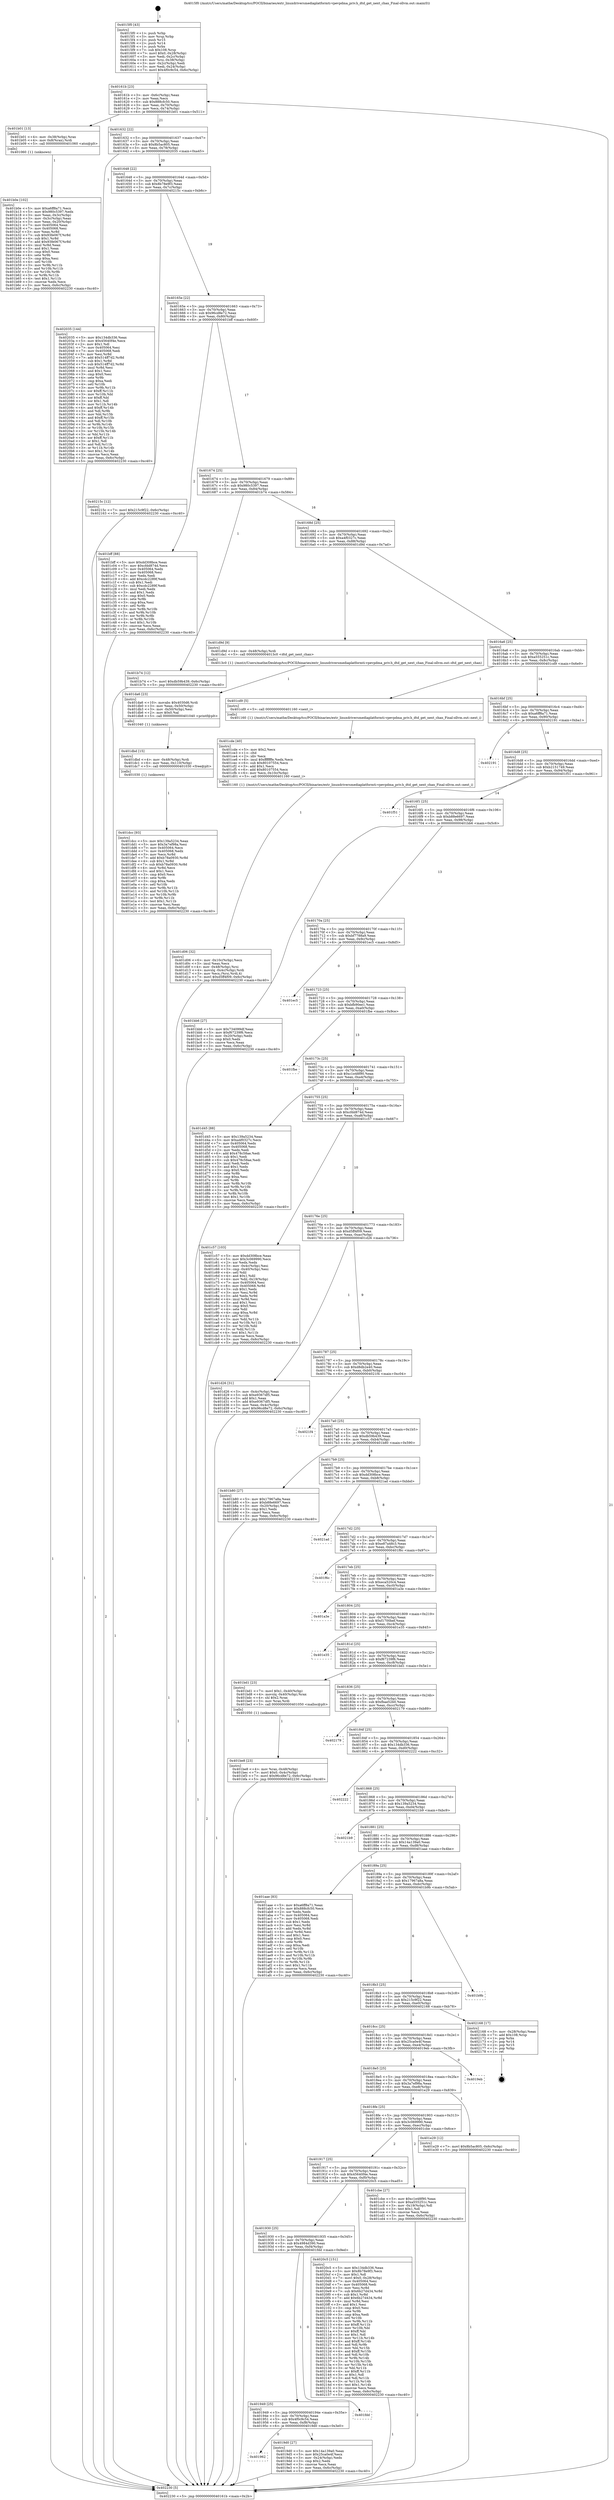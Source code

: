 digraph "0x4015f0" {
  label = "0x4015f0 (/mnt/c/Users/mathe/Desktop/tcc/POCII/binaries/extr_linuxdriversmediaplatformti-vpevpdma_priv.h_dtd_get_next_chan_Final-ollvm.out::main(0))"
  labelloc = "t"
  node[shape=record]

  Entry [label="",width=0.3,height=0.3,shape=circle,fillcolor=black,style=filled]
  "0x40161b" [label="{
     0x40161b [23]\l
     | [instrs]\l
     &nbsp;&nbsp;0x40161b \<+3\>: mov -0x6c(%rbp),%eax\l
     &nbsp;&nbsp;0x40161e \<+2\>: mov %eax,%ecx\l
     &nbsp;&nbsp;0x401620 \<+6\>: sub $0x888cfc50,%ecx\l
     &nbsp;&nbsp;0x401626 \<+3\>: mov %eax,-0x70(%rbp)\l
     &nbsp;&nbsp;0x401629 \<+3\>: mov %ecx,-0x74(%rbp)\l
     &nbsp;&nbsp;0x40162c \<+6\>: je 0000000000401b01 \<main+0x511\>\l
  }"]
  "0x401b01" [label="{
     0x401b01 [13]\l
     | [instrs]\l
     &nbsp;&nbsp;0x401b01 \<+4\>: mov -0x38(%rbp),%rax\l
     &nbsp;&nbsp;0x401b05 \<+4\>: mov 0x8(%rax),%rdi\l
     &nbsp;&nbsp;0x401b09 \<+5\>: call 0000000000401060 \<atoi@plt\>\l
     | [calls]\l
     &nbsp;&nbsp;0x401060 \{1\} (unknown)\l
  }"]
  "0x401632" [label="{
     0x401632 [22]\l
     | [instrs]\l
     &nbsp;&nbsp;0x401632 \<+5\>: jmp 0000000000401637 \<main+0x47\>\l
     &nbsp;&nbsp;0x401637 \<+3\>: mov -0x70(%rbp),%eax\l
     &nbsp;&nbsp;0x40163a \<+5\>: sub $0x8b5ac805,%eax\l
     &nbsp;&nbsp;0x40163f \<+3\>: mov %eax,-0x78(%rbp)\l
     &nbsp;&nbsp;0x401642 \<+6\>: je 0000000000402035 \<main+0xa45\>\l
  }"]
  Exit [label="",width=0.3,height=0.3,shape=circle,fillcolor=black,style=filled,peripheries=2]
  "0x402035" [label="{
     0x402035 [144]\l
     | [instrs]\l
     &nbsp;&nbsp;0x402035 \<+5\>: mov $0x134db336,%eax\l
     &nbsp;&nbsp;0x40203a \<+5\>: mov $0x45640f4e,%ecx\l
     &nbsp;&nbsp;0x40203f \<+2\>: mov $0x1,%dl\l
     &nbsp;&nbsp;0x402041 \<+7\>: mov 0x405064,%esi\l
     &nbsp;&nbsp;0x402048 \<+7\>: mov 0x405068,%edi\l
     &nbsp;&nbsp;0x40204f \<+3\>: mov %esi,%r8d\l
     &nbsp;&nbsp;0x402052 \<+7\>: add $0x514ff7d2,%r8d\l
     &nbsp;&nbsp;0x402059 \<+4\>: sub $0x1,%r8d\l
     &nbsp;&nbsp;0x40205d \<+7\>: sub $0x514ff7d2,%r8d\l
     &nbsp;&nbsp;0x402064 \<+4\>: imul %r8d,%esi\l
     &nbsp;&nbsp;0x402068 \<+3\>: and $0x1,%esi\l
     &nbsp;&nbsp;0x40206b \<+3\>: cmp $0x0,%esi\l
     &nbsp;&nbsp;0x40206e \<+4\>: sete %r9b\l
     &nbsp;&nbsp;0x402072 \<+3\>: cmp $0xa,%edi\l
     &nbsp;&nbsp;0x402075 \<+4\>: setl %r10b\l
     &nbsp;&nbsp;0x402079 \<+3\>: mov %r9b,%r11b\l
     &nbsp;&nbsp;0x40207c \<+4\>: xor $0xff,%r11b\l
     &nbsp;&nbsp;0x402080 \<+3\>: mov %r10b,%bl\l
     &nbsp;&nbsp;0x402083 \<+3\>: xor $0xff,%bl\l
     &nbsp;&nbsp;0x402086 \<+3\>: xor $0x1,%dl\l
     &nbsp;&nbsp;0x402089 \<+3\>: mov %r11b,%r14b\l
     &nbsp;&nbsp;0x40208c \<+4\>: and $0xff,%r14b\l
     &nbsp;&nbsp;0x402090 \<+3\>: and %dl,%r9b\l
     &nbsp;&nbsp;0x402093 \<+3\>: mov %bl,%r15b\l
     &nbsp;&nbsp;0x402096 \<+4\>: and $0xff,%r15b\l
     &nbsp;&nbsp;0x40209a \<+3\>: and %dl,%r10b\l
     &nbsp;&nbsp;0x40209d \<+3\>: or %r9b,%r14b\l
     &nbsp;&nbsp;0x4020a0 \<+3\>: or %r10b,%r15b\l
     &nbsp;&nbsp;0x4020a3 \<+3\>: xor %r15b,%r14b\l
     &nbsp;&nbsp;0x4020a6 \<+3\>: or %bl,%r11b\l
     &nbsp;&nbsp;0x4020a9 \<+4\>: xor $0xff,%r11b\l
     &nbsp;&nbsp;0x4020ad \<+3\>: or $0x1,%dl\l
     &nbsp;&nbsp;0x4020b0 \<+3\>: and %dl,%r11b\l
     &nbsp;&nbsp;0x4020b3 \<+3\>: or %r11b,%r14b\l
     &nbsp;&nbsp;0x4020b6 \<+4\>: test $0x1,%r14b\l
     &nbsp;&nbsp;0x4020ba \<+3\>: cmovne %ecx,%eax\l
     &nbsp;&nbsp;0x4020bd \<+3\>: mov %eax,-0x6c(%rbp)\l
     &nbsp;&nbsp;0x4020c0 \<+5\>: jmp 0000000000402230 \<main+0xc40\>\l
  }"]
  "0x401648" [label="{
     0x401648 [22]\l
     | [instrs]\l
     &nbsp;&nbsp;0x401648 \<+5\>: jmp 000000000040164d \<main+0x5d\>\l
     &nbsp;&nbsp;0x40164d \<+3\>: mov -0x70(%rbp),%eax\l
     &nbsp;&nbsp;0x401650 \<+5\>: sub $0x8b78e9f3,%eax\l
     &nbsp;&nbsp;0x401655 \<+3\>: mov %eax,-0x7c(%rbp)\l
     &nbsp;&nbsp;0x401658 \<+6\>: je 000000000040215c \<main+0xb6c\>\l
  }"]
  "0x401dcc" [label="{
     0x401dcc [93]\l
     | [instrs]\l
     &nbsp;&nbsp;0x401dcc \<+5\>: mov $0x139a5234,%eax\l
     &nbsp;&nbsp;0x401dd1 \<+5\>: mov $0x3a7ef98a,%esi\l
     &nbsp;&nbsp;0x401dd6 \<+7\>: mov 0x405064,%ecx\l
     &nbsp;&nbsp;0x401ddd \<+7\>: mov 0x405068,%edx\l
     &nbsp;&nbsp;0x401de4 \<+3\>: mov %ecx,%r8d\l
     &nbsp;&nbsp;0x401de7 \<+7\>: add $0xb78a0930,%r8d\l
     &nbsp;&nbsp;0x401dee \<+4\>: sub $0x1,%r8d\l
     &nbsp;&nbsp;0x401df2 \<+7\>: sub $0xb78a0930,%r8d\l
     &nbsp;&nbsp;0x401df9 \<+4\>: imul %r8d,%ecx\l
     &nbsp;&nbsp;0x401dfd \<+3\>: and $0x1,%ecx\l
     &nbsp;&nbsp;0x401e00 \<+3\>: cmp $0x0,%ecx\l
     &nbsp;&nbsp;0x401e03 \<+4\>: sete %r9b\l
     &nbsp;&nbsp;0x401e07 \<+3\>: cmp $0xa,%edx\l
     &nbsp;&nbsp;0x401e0a \<+4\>: setl %r10b\l
     &nbsp;&nbsp;0x401e0e \<+3\>: mov %r9b,%r11b\l
     &nbsp;&nbsp;0x401e11 \<+3\>: and %r10b,%r11b\l
     &nbsp;&nbsp;0x401e14 \<+3\>: xor %r10b,%r9b\l
     &nbsp;&nbsp;0x401e17 \<+3\>: or %r9b,%r11b\l
     &nbsp;&nbsp;0x401e1a \<+4\>: test $0x1,%r11b\l
     &nbsp;&nbsp;0x401e1e \<+3\>: cmovne %esi,%eax\l
     &nbsp;&nbsp;0x401e21 \<+3\>: mov %eax,-0x6c(%rbp)\l
     &nbsp;&nbsp;0x401e24 \<+5\>: jmp 0000000000402230 \<main+0xc40\>\l
  }"]
  "0x40215c" [label="{
     0x40215c [12]\l
     | [instrs]\l
     &nbsp;&nbsp;0x40215c \<+7\>: movl $0x215c9f22,-0x6c(%rbp)\l
     &nbsp;&nbsp;0x402163 \<+5\>: jmp 0000000000402230 \<main+0xc40\>\l
  }"]
  "0x40165e" [label="{
     0x40165e [22]\l
     | [instrs]\l
     &nbsp;&nbsp;0x40165e \<+5\>: jmp 0000000000401663 \<main+0x73\>\l
     &nbsp;&nbsp;0x401663 \<+3\>: mov -0x70(%rbp),%eax\l
     &nbsp;&nbsp;0x401666 \<+5\>: sub $0x96cd8e72,%eax\l
     &nbsp;&nbsp;0x40166b \<+3\>: mov %eax,-0x80(%rbp)\l
     &nbsp;&nbsp;0x40166e \<+6\>: je 0000000000401bff \<main+0x60f\>\l
  }"]
  "0x401dbd" [label="{
     0x401dbd [15]\l
     | [instrs]\l
     &nbsp;&nbsp;0x401dbd \<+4\>: mov -0x48(%rbp),%rdi\l
     &nbsp;&nbsp;0x401dc1 \<+6\>: mov %eax,-0x110(%rbp)\l
     &nbsp;&nbsp;0x401dc7 \<+5\>: call 0000000000401030 \<free@plt\>\l
     | [calls]\l
     &nbsp;&nbsp;0x401030 \{1\} (unknown)\l
  }"]
  "0x401bff" [label="{
     0x401bff [88]\l
     | [instrs]\l
     &nbsp;&nbsp;0x401bff \<+5\>: mov $0xdd308bce,%eax\l
     &nbsp;&nbsp;0x401c04 \<+5\>: mov $0xcfdd874d,%ecx\l
     &nbsp;&nbsp;0x401c09 \<+7\>: mov 0x405064,%edx\l
     &nbsp;&nbsp;0x401c10 \<+7\>: mov 0x405068,%esi\l
     &nbsp;&nbsp;0x401c17 \<+2\>: mov %edx,%edi\l
     &nbsp;&nbsp;0x401c19 \<+6\>: add $0xcdc2289f,%edi\l
     &nbsp;&nbsp;0x401c1f \<+3\>: sub $0x1,%edi\l
     &nbsp;&nbsp;0x401c22 \<+6\>: sub $0xcdc2289f,%edi\l
     &nbsp;&nbsp;0x401c28 \<+3\>: imul %edi,%edx\l
     &nbsp;&nbsp;0x401c2b \<+3\>: and $0x1,%edx\l
     &nbsp;&nbsp;0x401c2e \<+3\>: cmp $0x0,%edx\l
     &nbsp;&nbsp;0x401c31 \<+4\>: sete %r8b\l
     &nbsp;&nbsp;0x401c35 \<+3\>: cmp $0xa,%esi\l
     &nbsp;&nbsp;0x401c38 \<+4\>: setl %r9b\l
     &nbsp;&nbsp;0x401c3c \<+3\>: mov %r8b,%r10b\l
     &nbsp;&nbsp;0x401c3f \<+3\>: and %r9b,%r10b\l
     &nbsp;&nbsp;0x401c42 \<+3\>: xor %r9b,%r8b\l
     &nbsp;&nbsp;0x401c45 \<+3\>: or %r8b,%r10b\l
     &nbsp;&nbsp;0x401c48 \<+4\>: test $0x1,%r10b\l
     &nbsp;&nbsp;0x401c4c \<+3\>: cmovne %ecx,%eax\l
     &nbsp;&nbsp;0x401c4f \<+3\>: mov %eax,-0x6c(%rbp)\l
     &nbsp;&nbsp;0x401c52 \<+5\>: jmp 0000000000402230 \<main+0xc40\>\l
  }"]
  "0x401674" [label="{
     0x401674 [25]\l
     | [instrs]\l
     &nbsp;&nbsp;0x401674 \<+5\>: jmp 0000000000401679 \<main+0x89\>\l
     &nbsp;&nbsp;0x401679 \<+3\>: mov -0x70(%rbp),%eax\l
     &nbsp;&nbsp;0x40167c \<+5\>: sub $0x980c5397,%eax\l
     &nbsp;&nbsp;0x401681 \<+6\>: mov %eax,-0x84(%rbp)\l
     &nbsp;&nbsp;0x401687 \<+6\>: je 0000000000401b74 \<main+0x584\>\l
  }"]
  "0x401da6" [label="{
     0x401da6 [23]\l
     | [instrs]\l
     &nbsp;&nbsp;0x401da6 \<+10\>: movabs $0x4030d6,%rdi\l
     &nbsp;&nbsp;0x401db0 \<+3\>: mov %eax,-0x50(%rbp)\l
     &nbsp;&nbsp;0x401db3 \<+3\>: mov -0x50(%rbp),%esi\l
     &nbsp;&nbsp;0x401db6 \<+2\>: mov $0x0,%al\l
     &nbsp;&nbsp;0x401db8 \<+5\>: call 0000000000401040 \<printf@plt\>\l
     | [calls]\l
     &nbsp;&nbsp;0x401040 \{1\} (unknown)\l
  }"]
  "0x401b74" [label="{
     0x401b74 [12]\l
     | [instrs]\l
     &nbsp;&nbsp;0x401b74 \<+7\>: movl $0xdb59b439,-0x6c(%rbp)\l
     &nbsp;&nbsp;0x401b7b \<+5\>: jmp 0000000000402230 \<main+0xc40\>\l
  }"]
  "0x40168d" [label="{
     0x40168d [25]\l
     | [instrs]\l
     &nbsp;&nbsp;0x40168d \<+5\>: jmp 0000000000401692 \<main+0xa2\>\l
     &nbsp;&nbsp;0x401692 \<+3\>: mov -0x70(%rbp),%eax\l
     &nbsp;&nbsp;0x401695 \<+5\>: sub $0xa4f0327c,%eax\l
     &nbsp;&nbsp;0x40169a \<+6\>: mov %eax,-0x88(%rbp)\l
     &nbsp;&nbsp;0x4016a0 \<+6\>: je 0000000000401d9d \<main+0x7ad\>\l
  }"]
  "0x401d06" [label="{
     0x401d06 [32]\l
     | [instrs]\l
     &nbsp;&nbsp;0x401d06 \<+6\>: mov -0x10c(%rbp),%ecx\l
     &nbsp;&nbsp;0x401d0c \<+3\>: imul %eax,%ecx\l
     &nbsp;&nbsp;0x401d0f \<+4\>: mov -0x48(%rbp),%rsi\l
     &nbsp;&nbsp;0x401d13 \<+4\>: movslq -0x4c(%rbp),%rdi\l
     &nbsp;&nbsp;0x401d17 \<+3\>: mov %ecx,(%rsi,%rdi,4)\l
     &nbsp;&nbsp;0x401d1a \<+7\>: movl $0xd5ff4f09,-0x6c(%rbp)\l
     &nbsp;&nbsp;0x401d21 \<+5\>: jmp 0000000000402230 \<main+0xc40\>\l
  }"]
  "0x401d9d" [label="{
     0x401d9d [9]\l
     | [instrs]\l
     &nbsp;&nbsp;0x401d9d \<+4\>: mov -0x48(%rbp),%rdi\l
     &nbsp;&nbsp;0x401da1 \<+5\>: call 00000000004013c0 \<dtd_get_next_chan\>\l
     | [calls]\l
     &nbsp;&nbsp;0x4013c0 \{1\} (/mnt/c/Users/mathe/Desktop/tcc/POCII/binaries/extr_linuxdriversmediaplatformti-vpevpdma_priv.h_dtd_get_next_chan_Final-ollvm.out::dtd_get_next_chan)\l
  }"]
  "0x4016a6" [label="{
     0x4016a6 [25]\l
     | [instrs]\l
     &nbsp;&nbsp;0x4016a6 \<+5\>: jmp 00000000004016ab \<main+0xbb\>\l
     &nbsp;&nbsp;0x4016ab \<+3\>: mov -0x70(%rbp),%eax\l
     &nbsp;&nbsp;0x4016ae \<+5\>: sub $0xa555251c,%eax\l
     &nbsp;&nbsp;0x4016b3 \<+6\>: mov %eax,-0x8c(%rbp)\l
     &nbsp;&nbsp;0x4016b9 \<+6\>: je 0000000000401cd9 \<main+0x6e9\>\l
  }"]
  "0x401cde" [label="{
     0x401cde [40]\l
     | [instrs]\l
     &nbsp;&nbsp;0x401cde \<+5\>: mov $0x2,%ecx\l
     &nbsp;&nbsp;0x401ce3 \<+1\>: cltd\l
     &nbsp;&nbsp;0x401ce4 \<+2\>: idiv %ecx\l
     &nbsp;&nbsp;0x401ce6 \<+6\>: imul $0xfffffffe,%edx,%ecx\l
     &nbsp;&nbsp;0x401cec \<+6\>: sub $0x80107554,%ecx\l
     &nbsp;&nbsp;0x401cf2 \<+3\>: add $0x1,%ecx\l
     &nbsp;&nbsp;0x401cf5 \<+6\>: add $0x80107554,%ecx\l
     &nbsp;&nbsp;0x401cfb \<+6\>: mov %ecx,-0x10c(%rbp)\l
     &nbsp;&nbsp;0x401d01 \<+5\>: call 0000000000401160 \<next_i\>\l
     | [calls]\l
     &nbsp;&nbsp;0x401160 \{1\} (/mnt/c/Users/mathe/Desktop/tcc/POCII/binaries/extr_linuxdriversmediaplatformti-vpevpdma_priv.h_dtd_get_next_chan_Final-ollvm.out::next_i)\l
  }"]
  "0x401cd9" [label="{
     0x401cd9 [5]\l
     | [instrs]\l
     &nbsp;&nbsp;0x401cd9 \<+5\>: call 0000000000401160 \<next_i\>\l
     | [calls]\l
     &nbsp;&nbsp;0x401160 \{1\} (/mnt/c/Users/mathe/Desktop/tcc/POCII/binaries/extr_linuxdriversmediaplatformti-vpevpdma_priv.h_dtd_get_next_chan_Final-ollvm.out::next_i)\l
  }"]
  "0x4016bf" [label="{
     0x4016bf [25]\l
     | [instrs]\l
     &nbsp;&nbsp;0x4016bf \<+5\>: jmp 00000000004016c4 \<main+0xd4\>\l
     &nbsp;&nbsp;0x4016c4 \<+3\>: mov -0x70(%rbp),%eax\l
     &nbsp;&nbsp;0x4016c7 \<+5\>: sub $0xa6ff8a71,%eax\l
     &nbsp;&nbsp;0x4016cc \<+6\>: mov %eax,-0x90(%rbp)\l
     &nbsp;&nbsp;0x4016d2 \<+6\>: je 0000000000402191 \<main+0xba1\>\l
  }"]
  "0x401be8" [label="{
     0x401be8 [23]\l
     | [instrs]\l
     &nbsp;&nbsp;0x401be8 \<+4\>: mov %rax,-0x48(%rbp)\l
     &nbsp;&nbsp;0x401bec \<+7\>: movl $0x0,-0x4c(%rbp)\l
     &nbsp;&nbsp;0x401bf3 \<+7\>: movl $0x96cd8e72,-0x6c(%rbp)\l
     &nbsp;&nbsp;0x401bfa \<+5\>: jmp 0000000000402230 \<main+0xc40\>\l
  }"]
  "0x402191" [label="{
     0x402191\l
  }", style=dashed]
  "0x4016d8" [label="{
     0x4016d8 [25]\l
     | [instrs]\l
     &nbsp;&nbsp;0x4016d8 \<+5\>: jmp 00000000004016dd \<main+0xed\>\l
     &nbsp;&nbsp;0x4016dd \<+3\>: mov -0x70(%rbp),%eax\l
     &nbsp;&nbsp;0x4016e0 \<+5\>: sub $0xb2151749,%eax\l
     &nbsp;&nbsp;0x4016e5 \<+6\>: mov %eax,-0x94(%rbp)\l
     &nbsp;&nbsp;0x4016eb \<+6\>: je 0000000000401f51 \<main+0x961\>\l
  }"]
  "0x401b0e" [label="{
     0x401b0e [102]\l
     | [instrs]\l
     &nbsp;&nbsp;0x401b0e \<+5\>: mov $0xa6ff8a71,%ecx\l
     &nbsp;&nbsp;0x401b13 \<+5\>: mov $0x980c5397,%edx\l
     &nbsp;&nbsp;0x401b18 \<+3\>: mov %eax,-0x3c(%rbp)\l
     &nbsp;&nbsp;0x401b1b \<+3\>: mov -0x3c(%rbp),%eax\l
     &nbsp;&nbsp;0x401b1e \<+3\>: mov %eax,-0x20(%rbp)\l
     &nbsp;&nbsp;0x401b21 \<+7\>: mov 0x405064,%eax\l
     &nbsp;&nbsp;0x401b28 \<+7\>: mov 0x405068,%esi\l
     &nbsp;&nbsp;0x401b2f \<+3\>: mov %eax,%r8d\l
     &nbsp;&nbsp;0x401b32 \<+7\>: sub $0x93fe067f,%r8d\l
     &nbsp;&nbsp;0x401b39 \<+4\>: sub $0x1,%r8d\l
     &nbsp;&nbsp;0x401b3d \<+7\>: add $0x93fe067f,%r8d\l
     &nbsp;&nbsp;0x401b44 \<+4\>: imul %r8d,%eax\l
     &nbsp;&nbsp;0x401b48 \<+3\>: and $0x1,%eax\l
     &nbsp;&nbsp;0x401b4b \<+3\>: cmp $0x0,%eax\l
     &nbsp;&nbsp;0x401b4e \<+4\>: sete %r9b\l
     &nbsp;&nbsp;0x401b52 \<+3\>: cmp $0xa,%esi\l
     &nbsp;&nbsp;0x401b55 \<+4\>: setl %r10b\l
     &nbsp;&nbsp;0x401b59 \<+3\>: mov %r9b,%r11b\l
     &nbsp;&nbsp;0x401b5c \<+3\>: and %r10b,%r11b\l
     &nbsp;&nbsp;0x401b5f \<+3\>: xor %r10b,%r9b\l
     &nbsp;&nbsp;0x401b62 \<+3\>: or %r9b,%r11b\l
     &nbsp;&nbsp;0x401b65 \<+4\>: test $0x1,%r11b\l
     &nbsp;&nbsp;0x401b69 \<+3\>: cmovne %edx,%ecx\l
     &nbsp;&nbsp;0x401b6c \<+3\>: mov %ecx,-0x6c(%rbp)\l
     &nbsp;&nbsp;0x401b6f \<+5\>: jmp 0000000000402230 \<main+0xc40\>\l
  }"]
  "0x401f51" [label="{
     0x401f51\l
  }", style=dashed]
  "0x4016f1" [label="{
     0x4016f1 [25]\l
     | [instrs]\l
     &nbsp;&nbsp;0x4016f1 \<+5\>: jmp 00000000004016f6 \<main+0x106\>\l
     &nbsp;&nbsp;0x4016f6 \<+3\>: mov -0x70(%rbp),%eax\l
     &nbsp;&nbsp;0x4016f9 \<+5\>: sub $0xb88e6697,%eax\l
     &nbsp;&nbsp;0x4016fe \<+6\>: mov %eax,-0x98(%rbp)\l
     &nbsp;&nbsp;0x401704 \<+6\>: je 0000000000401bb6 \<main+0x5c6\>\l
  }"]
  "0x4015f0" [label="{
     0x4015f0 [43]\l
     | [instrs]\l
     &nbsp;&nbsp;0x4015f0 \<+1\>: push %rbp\l
     &nbsp;&nbsp;0x4015f1 \<+3\>: mov %rsp,%rbp\l
     &nbsp;&nbsp;0x4015f4 \<+2\>: push %r15\l
     &nbsp;&nbsp;0x4015f6 \<+2\>: push %r14\l
     &nbsp;&nbsp;0x4015f8 \<+1\>: push %rbx\l
     &nbsp;&nbsp;0x4015f9 \<+7\>: sub $0x108,%rsp\l
     &nbsp;&nbsp;0x401600 \<+7\>: movl $0x0,-0x28(%rbp)\l
     &nbsp;&nbsp;0x401607 \<+3\>: mov %edi,-0x2c(%rbp)\l
     &nbsp;&nbsp;0x40160a \<+4\>: mov %rsi,-0x38(%rbp)\l
     &nbsp;&nbsp;0x40160e \<+3\>: mov -0x2c(%rbp),%edi\l
     &nbsp;&nbsp;0x401611 \<+3\>: mov %edi,-0x24(%rbp)\l
     &nbsp;&nbsp;0x401614 \<+7\>: movl $0x4f0c9c54,-0x6c(%rbp)\l
  }"]
  "0x401bb6" [label="{
     0x401bb6 [27]\l
     | [instrs]\l
     &nbsp;&nbsp;0x401bb6 \<+5\>: mov $0x734099df,%eax\l
     &nbsp;&nbsp;0x401bbb \<+5\>: mov $0xf67239f6,%ecx\l
     &nbsp;&nbsp;0x401bc0 \<+3\>: mov -0x20(%rbp),%edx\l
     &nbsp;&nbsp;0x401bc3 \<+3\>: cmp $0x0,%edx\l
     &nbsp;&nbsp;0x401bc6 \<+3\>: cmove %ecx,%eax\l
     &nbsp;&nbsp;0x401bc9 \<+3\>: mov %eax,-0x6c(%rbp)\l
     &nbsp;&nbsp;0x401bcc \<+5\>: jmp 0000000000402230 \<main+0xc40\>\l
  }"]
  "0x40170a" [label="{
     0x40170a [25]\l
     | [instrs]\l
     &nbsp;&nbsp;0x40170a \<+5\>: jmp 000000000040170f \<main+0x11f\>\l
     &nbsp;&nbsp;0x40170f \<+3\>: mov -0x70(%rbp),%eax\l
     &nbsp;&nbsp;0x401712 \<+5\>: sub $0xbf7788a9,%eax\l
     &nbsp;&nbsp;0x401717 \<+6\>: mov %eax,-0x9c(%rbp)\l
     &nbsp;&nbsp;0x40171d \<+6\>: je 0000000000401ec5 \<main+0x8d5\>\l
  }"]
  "0x402230" [label="{
     0x402230 [5]\l
     | [instrs]\l
     &nbsp;&nbsp;0x402230 \<+5\>: jmp 000000000040161b \<main+0x2b\>\l
  }"]
  "0x401ec5" [label="{
     0x401ec5\l
  }", style=dashed]
  "0x401723" [label="{
     0x401723 [25]\l
     | [instrs]\l
     &nbsp;&nbsp;0x401723 \<+5\>: jmp 0000000000401728 \<main+0x138\>\l
     &nbsp;&nbsp;0x401728 \<+3\>: mov -0x70(%rbp),%eax\l
     &nbsp;&nbsp;0x40172b \<+5\>: sub $0xbfb90ee1,%eax\l
     &nbsp;&nbsp;0x401730 \<+6\>: mov %eax,-0xa0(%rbp)\l
     &nbsp;&nbsp;0x401736 \<+6\>: je 0000000000401fbe \<main+0x9ce\>\l
  }"]
  "0x401962" [label="{
     0x401962\l
  }", style=dashed]
  "0x401fbe" [label="{
     0x401fbe\l
  }", style=dashed]
  "0x40173c" [label="{
     0x40173c [25]\l
     | [instrs]\l
     &nbsp;&nbsp;0x40173c \<+5\>: jmp 0000000000401741 \<main+0x151\>\l
     &nbsp;&nbsp;0x401741 \<+3\>: mov -0x70(%rbp),%eax\l
     &nbsp;&nbsp;0x401744 \<+5\>: sub $0xc1e48f90,%eax\l
     &nbsp;&nbsp;0x401749 \<+6\>: mov %eax,-0xa4(%rbp)\l
     &nbsp;&nbsp;0x40174f \<+6\>: je 0000000000401d45 \<main+0x755\>\l
  }"]
  "0x4019d0" [label="{
     0x4019d0 [27]\l
     | [instrs]\l
     &nbsp;&nbsp;0x4019d0 \<+5\>: mov $0x14a139a0,%eax\l
     &nbsp;&nbsp;0x4019d5 \<+5\>: mov $0x25ca0e4f,%ecx\l
     &nbsp;&nbsp;0x4019da \<+3\>: mov -0x24(%rbp),%edx\l
     &nbsp;&nbsp;0x4019dd \<+3\>: cmp $0x2,%edx\l
     &nbsp;&nbsp;0x4019e0 \<+3\>: cmovne %ecx,%eax\l
     &nbsp;&nbsp;0x4019e3 \<+3\>: mov %eax,-0x6c(%rbp)\l
     &nbsp;&nbsp;0x4019e6 \<+5\>: jmp 0000000000402230 \<main+0xc40\>\l
  }"]
  "0x401d45" [label="{
     0x401d45 [88]\l
     | [instrs]\l
     &nbsp;&nbsp;0x401d45 \<+5\>: mov $0x139a5234,%eax\l
     &nbsp;&nbsp;0x401d4a \<+5\>: mov $0xa4f0327c,%ecx\l
     &nbsp;&nbsp;0x401d4f \<+7\>: mov 0x405064,%edx\l
     &nbsp;&nbsp;0x401d56 \<+7\>: mov 0x405068,%esi\l
     &nbsp;&nbsp;0x401d5d \<+2\>: mov %edx,%edi\l
     &nbsp;&nbsp;0x401d5f \<+6\>: add $0x478c58ae,%edi\l
     &nbsp;&nbsp;0x401d65 \<+3\>: sub $0x1,%edi\l
     &nbsp;&nbsp;0x401d68 \<+6\>: sub $0x478c58ae,%edi\l
     &nbsp;&nbsp;0x401d6e \<+3\>: imul %edi,%edx\l
     &nbsp;&nbsp;0x401d71 \<+3\>: and $0x1,%edx\l
     &nbsp;&nbsp;0x401d74 \<+3\>: cmp $0x0,%edx\l
     &nbsp;&nbsp;0x401d77 \<+4\>: sete %r8b\l
     &nbsp;&nbsp;0x401d7b \<+3\>: cmp $0xa,%esi\l
     &nbsp;&nbsp;0x401d7e \<+4\>: setl %r9b\l
     &nbsp;&nbsp;0x401d82 \<+3\>: mov %r8b,%r10b\l
     &nbsp;&nbsp;0x401d85 \<+3\>: and %r9b,%r10b\l
     &nbsp;&nbsp;0x401d88 \<+3\>: xor %r9b,%r8b\l
     &nbsp;&nbsp;0x401d8b \<+3\>: or %r8b,%r10b\l
     &nbsp;&nbsp;0x401d8e \<+4\>: test $0x1,%r10b\l
     &nbsp;&nbsp;0x401d92 \<+3\>: cmovne %ecx,%eax\l
     &nbsp;&nbsp;0x401d95 \<+3\>: mov %eax,-0x6c(%rbp)\l
     &nbsp;&nbsp;0x401d98 \<+5\>: jmp 0000000000402230 \<main+0xc40\>\l
  }"]
  "0x401755" [label="{
     0x401755 [25]\l
     | [instrs]\l
     &nbsp;&nbsp;0x401755 \<+5\>: jmp 000000000040175a \<main+0x16a\>\l
     &nbsp;&nbsp;0x40175a \<+3\>: mov -0x70(%rbp),%eax\l
     &nbsp;&nbsp;0x40175d \<+5\>: sub $0xcfdd874d,%eax\l
     &nbsp;&nbsp;0x401762 \<+6\>: mov %eax,-0xa8(%rbp)\l
     &nbsp;&nbsp;0x401768 \<+6\>: je 0000000000401c57 \<main+0x667\>\l
  }"]
  "0x401949" [label="{
     0x401949 [25]\l
     | [instrs]\l
     &nbsp;&nbsp;0x401949 \<+5\>: jmp 000000000040194e \<main+0x35e\>\l
     &nbsp;&nbsp;0x40194e \<+3\>: mov -0x70(%rbp),%eax\l
     &nbsp;&nbsp;0x401951 \<+5\>: sub $0x4f0c9c54,%eax\l
     &nbsp;&nbsp;0x401956 \<+6\>: mov %eax,-0xf8(%rbp)\l
     &nbsp;&nbsp;0x40195c \<+6\>: je 00000000004019d0 \<main+0x3e0\>\l
  }"]
  "0x401c57" [label="{
     0x401c57 [103]\l
     | [instrs]\l
     &nbsp;&nbsp;0x401c57 \<+5\>: mov $0xdd308bce,%eax\l
     &nbsp;&nbsp;0x401c5c \<+5\>: mov $0x3c069990,%ecx\l
     &nbsp;&nbsp;0x401c61 \<+2\>: xor %edx,%edx\l
     &nbsp;&nbsp;0x401c63 \<+3\>: mov -0x4c(%rbp),%esi\l
     &nbsp;&nbsp;0x401c66 \<+3\>: cmp -0x40(%rbp),%esi\l
     &nbsp;&nbsp;0x401c69 \<+4\>: setl %dil\l
     &nbsp;&nbsp;0x401c6d \<+4\>: and $0x1,%dil\l
     &nbsp;&nbsp;0x401c71 \<+4\>: mov %dil,-0x19(%rbp)\l
     &nbsp;&nbsp;0x401c75 \<+7\>: mov 0x405064,%esi\l
     &nbsp;&nbsp;0x401c7c \<+8\>: mov 0x405068,%r8d\l
     &nbsp;&nbsp;0x401c84 \<+3\>: sub $0x1,%edx\l
     &nbsp;&nbsp;0x401c87 \<+3\>: mov %esi,%r9d\l
     &nbsp;&nbsp;0x401c8a \<+3\>: add %edx,%r9d\l
     &nbsp;&nbsp;0x401c8d \<+4\>: imul %r9d,%esi\l
     &nbsp;&nbsp;0x401c91 \<+3\>: and $0x1,%esi\l
     &nbsp;&nbsp;0x401c94 \<+3\>: cmp $0x0,%esi\l
     &nbsp;&nbsp;0x401c97 \<+4\>: sete %dil\l
     &nbsp;&nbsp;0x401c9b \<+4\>: cmp $0xa,%r8d\l
     &nbsp;&nbsp;0x401c9f \<+4\>: setl %r10b\l
     &nbsp;&nbsp;0x401ca3 \<+3\>: mov %dil,%r11b\l
     &nbsp;&nbsp;0x401ca6 \<+3\>: and %r10b,%r11b\l
     &nbsp;&nbsp;0x401ca9 \<+3\>: xor %r10b,%dil\l
     &nbsp;&nbsp;0x401cac \<+3\>: or %dil,%r11b\l
     &nbsp;&nbsp;0x401caf \<+4\>: test $0x1,%r11b\l
     &nbsp;&nbsp;0x401cb3 \<+3\>: cmovne %ecx,%eax\l
     &nbsp;&nbsp;0x401cb6 \<+3\>: mov %eax,-0x6c(%rbp)\l
     &nbsp;&nbsp;0x401cb9 \<+5\>: jmp 0000000000402230 \<main+0xc40\>\l
  }"]
  "0x40176e" [label="{
     0x40176e [25]\l
     | [instrs]\l
     &nbsp;&nbsp;0x40176e \<+5\>: jmp 0000000000401773 \<main+0x183\>\l
     &nbsp;&nbsp;0x401773 \<+3\>: mov -0x70(%rbp),%eax\l
     &nbsp;&nbsp;0x401776 \<+5\>: sub $0xd5ff4f09,%eax\l
     &nbsp;&nbsp;0x40177b \<+6\>: mov %eax,-0xac(%rbp)\l
     &nbsp;&nbsp;0x401781 \<+6\>: je 0000000000401d26 \<main+0x736\>\l
  }"]
  "0x401fdd" [label="{
     0x401fdd\l
  }", style=dashed]
  "0x401d26" [label="{
     0x401d26 [31]\l
     | [instrs]\l
     &nbsp;&nbsp;0x401d26 \<+3\>: mov -0x4c(%rbp),%eax\l
     &nbsp;&nbsp;0x401d29 \<+5\>: sub $0xe9367df5,%eax\l
     &nbsp;&nbsp;0x401d2e \<+3\>: add $0x1,%eax\l
     &nbsp;&nbsp;0x401d31 \<+5\>: add $0xe9367df5,%eax\l
     &nbsp;&nbsp;0x401d36 \<+3\>: mov %eax,-0x4c(%rbp)\l
     &nbsp;&nbsp;0x401d39 \<+7\>: movl $0x96cd8e72,-0x6c(%rbp)\l
     &nbsp;&nbsp;0x401d40 \<+5\>: jmp 0000000000402230 \<main+0xc40\>\l
  }"]
  "0x401787" [label="{
     0x401787 [25]\l
     | [instrs]\l
     &nbsp;&nbsp;0x401787 \<+5\>: jmp 000000000040178c \<main+0x19c\>\l
     &nbsp;&nbsp;0x40178c \<+3\>: mov -0x70(%rbp),%eax\l
     &nbsp;&nbsp;0x40178f \<+5\>: sub $0xd8db2e40,%eax\l
     &nbsp;&nbsp;0x401794 \<+6\>: mov %eax,-0xb0(%rbp)\l
     &nbsp;&nbsp;0x40179a \<+6\>: je 00000000004021f4 \<main+0xc04\>\l
  }"]
  "0x401930" [label="{
     0x401930 [25]\l
     | [instrs]\l
     &nbsp;&nbsp;0x401930 \<+5\>: jmp 0000000000401935 \<main+0x345\>\l
     &nbsp;&nbsp;0x401935 \<+3\>: mov -0x70(%rbp),%eax\l
     &nbsp;&nbsp;0x401938 \<+5\>: sub $0x4984d390,%eax\l
     &nbsp;&nbsp;0x40193d \<+6\>: mov %eax,-0xf4(%rbp)\l
     &nbsp;&nbsp;0x401943 \<+6\>: je 0000000000401fdd \<main+0x9ed\>\l
  }"]
  "0x4021f4" [label="{
     0x4021f4\l
  }", style=dashed]
  "0x4017a0" [label="{
     0x4017a0 [25]\l
     | [instrs]\l
     &nbsp;&nbsp;0x4017a0 \<+5\>: jmp 00000000004017a5 \<main+0x1b5\>\l
     &nbsp;&nbsp;0x4017a5 \<+3\>: mov -0x70(%rbp),%eax\l
     &nbsp;&nbsp;0x4017a8 \<+5\>: sub $0xdb59b439,%eax\l
     &nbsp;&nbsp;0x4017ad \<+6\>: mov %eax,-0xb4(%rbp)\l
     &nbsp;&nbsp;0x4017b3 \<+6\>: je 0000000000401b80 \<main+0x590\>\l
  }"]
  "0x4020c5" [label="{
     0x4020c5 [151]\l
     | [instrs]\l
     &nbsp;&nbsp;0x4020c5 \<+5\>: mov $0x134db336,%eax\l
     &nbsp;&nbsp;0x4020ca \<+5\>: mov $0x8b78e9f3,%ecx\l
     &nbsp;&nbsp;0x4020cf \<+2\>: mov $0x1,%dl\l
     &nbsp;&nbsp;0x4020d1 \<+7\>: movl $0x0,-0x28(%rbp)\l
     &nbsp;&nbsp;0x4020d8 \<+7\>: mov 0x405064,%esi\l
     &nbsp;&nbsp;0x4020df \<+7\>: mov 0x405068,%edi\l
     &nbsp;&nbsp;0x4020e6 \<+3\>: mov %esi,%r8d\l
     &nbsp;&nbsp;0x4020e9 \<+7\>: sub $0x6b27d434,%r8d\l
     &nbsp;&nbsp;0x4020f0 \<+4\>: sub $0x1,%r8d\l
     &nbsp;&nbsp;0x4020f4 \<+7\>: add $0x6b27d434,%r8d\l
     &nbsp;&nbsp;0x4020fb \<+4\>: imul %r8d,%esi\l
     &nbsp;&nbsp;0x4020ff \<+3\>: and $0x1,%esi\l
     &nbsp;&nbsp;0x402102 \<+3\>: cmp $0x0,%esi\l
     &nbsp;&nbsp;0x402105 \<+4\>: sete %r9b\l
     &nbsp;&nbsp;0x402109 \<+3\>: cmp $0xa,%edi\l
     &nbsp;&nbsp;0x40210c \<+4\>: setl %r10b\l
     &nbsp;&nbsp;0x402110 \<+3\>: mov %r9b,%r11b\l
     &nbsp;&nbsp;0x402113 \<+4\>: xor $0xff,%r11b\l
     &nbsp;&nbsp;0x402117 \<+3\>: mov %r10b,%bl\l
     &nbsp;&nbsp;0x40211a \<+3\>: xor $0xff,%bl\l
     &nbsp;&nbsp;0x40211d \<+3\>: xor $0x1,%dl\l
     &nbsp;&nbsp;0x402120 \<+3\>: mov %r11b,%r14b\l
     &nbsp;&nbsp;0x402123 \<+4\>: and $0xff,%r14b\l
     &nbsp;&nbsp;0x402127 \<+3\>: and %dl,%r9b\l
     &nbsp;&nbsp;0x40212a \<+3\>: mov %bl,%r15b\l
     &nbsp;&nbsp;0x40212d \<+4\>: and $0xff,%r15b\l
     &nbsp;&nbsp;0x402131 \<+3\>: and %dl,%r10b\l
     &nbsp;&nbsp;0x402134 \<+3\>: or %r9b,%r14b\l
     &nbsp;&nbsp;0x402137 \<+3\>: or %r10b,%r15b\l
     &nbsp;&nbsp;0x40213a \<+3\>: xor %r15b,%r14b\l
     &nbsp;&nbsp;0x40213d \<+3\>: or %bl,%r11b\l
     &nbsp;&nbsp;0x402140 \<+4\>: xor $0xff,%r11b\l
     &nbsp;&nbsp;0x402144 \<+3\>: or $0x1,%dl\l
     &nbsp;&nbsp;0x402147 \<+3\>: and %dl,%r11b\l
     &nbsp;&nbsp;0x40214a \<+3\>: or %r11b,%r14b\l
     &nbsp;&nbsp;0x40214d \<+4\>: test $0x1,%r14b\l
     &nbsp;&nbsp;0x402151 \<+3\>: cmovne %ecx,%eax\l
     &nbsp;&nbsp;0x402154 \<+3\>: mov %eax,-0x6c(%rbp)\l
     &nbsp;&nbsp;0x402157 \<+5\>: jmp 0000000000402230 \<main+0xc40\>\l
  }"]
  "0x401b80" [label="{
     0x401b80 [27]\l
     | [instrs]\l
     &nbsp;&nbsp;0x401b80 \<+5\>: mov $0x17967a8a,%eax\l
     &nbsp;&nbsp;0x401b85 \<+5\>: mov $0xb88e6697,%ecx\l
     &nbsp;&nbsp;0x401b8a \<+3\>: mov -0x20(%rbp),%edx\l
     &nbsp;&nbsp;0x401b8d \<+3\>: cmp $0x1,%edx\l
     &nbsp;&nbsp;0x401b90 \<+3\>: cmovl %ecx,%eax\l
     &nbsp;&nbsp;0x401b93 \<+3\>: mov %eax,-0x6c(%rbp)\l
     &nbsp;&nbsp;0x401b96 \<+5\>: jmp 0000000000402230 \<main+0xc40\>\l
  }"]
  "0x4017b9" [label="{
     0x4017b9 [25]\l
     | [instrs]\l
     &nbsp;&nbsp;0x4017b9 \<+5\>: jmp 00000000004017be \<main+0x1ce\>\l
     &nbsp;&nbsp;0x4017be \<+3\>: mov -0x70(%rbp),%eax\l
     &nbsp;&nbsp;0x4017c1 \<+5\>: sub $0xdd308bce,%eax\l
     &nbsp;&nbsp;0x4017c6 \<+6\>: mov %eax,-0xb8(%rbp)\l
     &nbsp;&nbsp;0x4017cc \<+6\>: je 00000000004021ad \<main+0xbbd\>\l
  }"]
  "0x401917" [label="{
     0x401917 [25]\l
     | [instrs]\l
     &nbsp;&nbsp;0x401917 \<+5\>: jmp 000000000040191c \<main+0x32c\>\l
     &nbsp;&nbsp;0x40191c \<+3\>: mov -0x70(%rbp),%eax\l
     &nbsp;&nbsp;0x40191f \<+5\>: sub $0x45640f4e,%eax\l
     &nbsp;&nbsp;0x401924 \<+6\>: mov %eax,-0xf0(%rbp)\l
     &nbsp;&nbsp;0x40192a \<+6\>: je 00000000004020c5 \<main+0xad5\>\l
  }"]
  "0x4021ad" [label="{
     0x4021ad\l
  }", style=dashed]
  "0x4017d2" [label="{
     0x4017d2 [25]\l
     | [instrs]\l
     &nbsp;&nbsp;0x4017d2 \<+5\>: jmp 00000000004017d7 \<main+0x1e7\>\l
     &nbsp;&nbsp;0x4017d7 \<+3\>: mov -0x70(%rbp),%eax\l
     &nbsp;&nbsp;0x4017da \<+5\>: sub $0xe87a48c3,%eax\l
     &nbsp;&nbsp;0x4017df \<+6\>: mov %eax,-0xbc(%rbp)\l
     &nbsp;&nbsp;0x4017e5 \<+6\>: je 0000000000401f6c \<main+0x97c\>\l
  }"]
  "0x401cbe" [label="{
     0x401cbe [27]\l
     | [instrs]\l
     &nbsp;&nbsp;0x401cbe \<+5\>: mov $0xc1e48f90,%eax\l
     &nbsp;&nbsp;0x401cc3 \<+5\>: mov $0xa555251c,%ecx\l
     &nbsp;&nbsp;0x401cc8 \<+3\>: mov -0x19(%rbp),%dl\l
     &nbsp;&nbsp;0x401ccb \<+3\>: test $0x1,%dl\l
     &nbsp;&nbsp;0x401cce \<+3\>: cmovne %ecx,%eax\l
     &nbsp;&nbsp;0x401cd1 \<+3\>: mov %eax,-0x6c(%rbp)\l
     &nbsp;&nbsp;0x401cd4 \<+5\>: jmp 0000000000402230 \<main+0xc40\>\l
  }"]
  "0x401f6c" [label="{
     0x401f6c\l
  }", style=dashed]
  "0x4017eb" [label="{
     0x4017eb [25]\l
     | [instrs]\l
     &nbsp;&nbsp;0x4017eb \<+5\>: jmp 00000000004017f0 \<main+0x200\>\l
     &nbsp;&nbsp;0x4017f0 \<+3\>: mov -0x70(%rbp),%eax\l
     &nbsp;&nbsp;0x4017f3 \<+5\>: sub $0xeca520c4,%eax\l
     &nbsp;&nbsp;0x4017f8 \<+6\>: mov %eax,-0xc0(%rbp)\l
     &nbsp;&nbsp;0x4017fe \<+6\>: je 0000000000401a3e \<main+0x44e\>\l
  }"]
  "0x4018fe" [label="{
     0x4018fe [25]\l
     | [instrs]\l
     &nbsp;&nbsp;0x4018fe \<+5\>: jmp 0000000000401903 \<main+0x313\>\l
     &nbsp;&nbsp;0x401903 \<+3\>: mov -0x70(%rbp),%eax\l
     &nbsp;&nbsp;0x401906 \<+5\>: sub $0x3c069990,%eax\l
     &nbsp;&nbsp;0x40190b \<+6\>: mov %eax,-0xec(%rbp)\l
     &nbsp;&nbsp;0x401911 \<+6\>: je 0000000000401cbe \<main+0x6ce\>\l
  }"]
  "0x401a3e" [label="{
     0x401a3e\l
  }", style=dashed]
  "0x401804" [label="{
     0x401804 [25]\l
     | [instrs]\l
     &nbsp;&nbsp;0x401804 \<+5\>: jmp 0000000000401809 \<main+0x219\>\l
     &nbsp;&nbsp;0x401809 \<+3\>: mov -0x70(%rbp),%eax\l
     &nbsp;&nbsp;0x40180c \<+5\>: sub $0xf1700bef,%eax\l
     &nbsp;&nbsp;0x401811 \<+6\>: mov %eax,-0xc4(%rbp)\l
     &nbsp;&nbsp;0x401817 \<+6\>: je 0000000000401e35 \<main+0x845\>\l
  }"]
  "0x401e29" [label="{
     0x401e29 [12]\l
     | [instrs]\l
     &nbsp;&nbsp;0x401e29 \<+7\>: movl $0x8b5ac805,-0x6c(%rbp)\l
     &nbsp;&nbsp;0x401e30 \<+5\>: jmp 0000000000402230 \<main+0xc40\>\l
  }"]
  "0x401e35" [label="{
     0x401e35\l
  }", style=dashed]
  "0x40181d" [label="{
     0x40181d [25]\l
     | [instrs]\l
     &nbsp;&nbsp;0x40181d \<+5\>: jmp 0000000000401822 \<main+0x232\>\l
     &nbsp;&nbsp;0x401822 \<+3\>: mov -0x70(%rbp),%eax\l
     &nbsp;&nbsp;0x401825 \<+5\>: sub $0xf67239f6,%eax\l
     &nbsp;&nbsp;0x40182a \<+6\>: mov %eax,-0xc8(%rbp)\l
     &nbsp;&nbsp;0x401830 \<+6\>: je 0000000000401bd1 \<main+0x5e1\>\l
  }"]
  "0x4018e5" [label="{
     0x4018e5 [25]\l
     | [instrs]\l
     &nbsp;&nbsp;0x4018e5 \<+5\>: jmp 00000000004018ea \<main+0x2fa\>\l
     &nbsp;&nbsp;0x4018ea \<+3\>: mov -0x70(%rbp),%eax\l
     &nbsp;&nbsp;0x4018ed \<+5\>: sub $0x3a7ef98a,%eax\l
     &nbsp;&nbsp;0x4018f2 \<+6\>: mov %eax,-0xe8(%rbp)\l
     &nbsp;&nbsp;0x4018f8 \<+6\>: je 0000000000401e29 \<main+0x839\>\l
  }"]
  "0x401bd1" [label="{
     0x401bd1 [23]\l
     | [instrs]\l
     &nbsp;&nbsp;0x401bd1 \<+7\>: movl $0x1,-0x40(%rbp)\l
     &nbsp;&nbsp;0x401bd8 \<+4\>: movslq -0x40(%rbp),%rax\l
     &nbsp;&nbsp;0x401bdc \<+4\>: shl $0x2,%rax\l
     &nbsp;&nbsp;0x401be0 \<+3\>: mov %rax,%rdi\l
     &nbsp;&nbsp;0x401be3 \<+5\>: call 0000000000401050 \<malloc@plt\>\l
     | [calls]\l
     &nbsp;&nbsp;0x401050 \{1\} (unknown)\l
  }"]
  "0x401836" [label="{
     0x401836 [25]\l
     | [instrs]\l
     &nbsp;&nbsp;0x401836 \<+5\>: jmp 000000000040183b \<main+0x24b\>\l
     &nbsp;&nbsp;0x40183b \<+3\>: mov -0x70(%rbp),%eax\l
     &nbsp;&nbsp;0x40183e \<+5\>: sub $0xfbae52b0,%eax\l
     &nbsp;&nbsp;0x401843 \<+6\>: mov %eax,-0xcc(%rbp)\l
     &nbsp;&nbsp;0x401849 \<+6\>: je 0000000000402179 \<main+0xb89\>\l
  }"]
  "0x4019eb" [label="{
     0x4019eb\l
  }", style=dashed]
  "0x402179" [label="{
     0x402179\l
  }", style=dashed]
  "0x40184f" [label="{
     0x40184f [25]\l
     | [instrs]\l
     &nbsp;&nbsp;0x40184f \<+5\>: jmp 0000000000401854 \<main+0x264\>\l
     &nbsp;&nbsp;0x401854 \<+3\>: mov -0x70(%rbp),%eax\l
     &nbsp;&nbsp;0x401857 \<+5\>: sub $0x134db336,%eax\l
     &nbsp;&nbsp;0x40185c \<+6\>: mov %eax,-0xd0(%rbp)\l
     &nbsp;&nbsp;0x401862 \<+6\>: je 0000000000402222 \<main+0xc32\>\l
  }"]
  "0x4018cc" [label="{
     0x4018cc [25]\l
     | [instrs]\l
     &nbsp;&nbsp;0x4018cc \<+5\>: jmp 00000000004018d1 \<main+0x2e1\>\l
     &nbsp;&nbsp;0x4018d1 \<+3\>: mov -0x70(%rbp),%eax\l
     &nbsp;&nbsp;0x4018d4 \<+5\>: sub $0x25ca0e4f,%eax\l
     &nbsp;&nbsp;0x4018d9 \<+6\>: mov %eax,-0xe4(%rbp)\l
     &nbsp;&nbsp;0x4018df \<+6\>: je 00000000004019eb \<main+0x3fb\>\l
  }"]
  "0x402222" [label="{
     0x402222\l
  }", style=dashed]
  "0x401868" [label="{
     0x401868 [25]\l
     | [instrs]\l
     &nbsp;&nbsp;0x401868 \<+5\>: jmp 000000000040186d \<main+0x27d\>\l
     &nbsp;&nbsp;0x40186d \<+3\>: mov -0x70(%rbp),%eax\l
     &nbsp;&nbsp;0x401870 \<+5\>: sub $0x139a5234,%eax\l
     &nbsp;&nbsp;0x401875 \<+6\>: mov %eax,-0xd4(%rbp)\l
     &nbsp;&nbsp;0x40187b \<+6\>: je 00000000004021b9 \<main+0xbc9\>\l
  }"]
  "0x402168" [label="{
     0x402168 [17]\l
     | [instrs]\l
     &nbsp;&nbsp;0x402168 \<+3\>: mov -0x28(%rbp),%eax\l
     &nbsp;&nbsp;0x40216b \<+7\>: add $0x108,%rsp\l
     &nbsp;&nbsp;0x402172 \<+1\>: pop %rbx\l
     &nbsp;&nbsp;0x402173 \<+2\>: pop %r14\l
     &nbsp;&nbsp;0x402175 \<+2\>: pop %r15\l
     &nbsp;&nbsp;0x402177 \<+1\>: pop %rbp\l
     &nbsp;&nbsp;0x402178 \<+1\>: ret\l
  }"]
  "0x4021b9" [label="{
     0x4021b9\l
  }", style=dashed]
  "0x401881" [label="{
     0x401881 [25]\l
     | [instrs]\l
     &nbsp;&nbsp;0x401881 \<+5\>: jmp 0000000000401886 \<main+0x296\>\l
     &nbsp;&nbsp;0x401886 \<+3\>: mov -0x70(%rbp),%eax\l
     &nbsp;&nbsp;0x401889 \<+5\>: sub $0x14a139a0,%eax\l
     &nbsp;&nbsp;0x40188e \<+6\>: mov %eax,-0xd8(%rbp)\l
     &nbsp;&nbsp;0x401894 \<+6\>: je 0000000000401aae \<main+0x4be\>\l
  }"]
  "0x4018b3" [label="{
     0x4018b3 [25]\l
     | [instrs]\l
     &nbsp;&nbsp;0x4018b3 \<+5\>: jmp 00000000004018b8 \<main+0x2c8\>\l
     &nbsp;&nbsp;0x4018b8 \<+3\>: mov -0x70(%rbp),%eax\l
     &nbsp;&nbsp;0x4018bb \<+5\>: sub $0x215c9f22,%eax\l
     &nbsp;&nbsp;0x4018c0 \<+6\>: mov %eax,-0xe0(%rbp)\l
     &nbsp;&nbsp;0x4018c6 \<+6\>: je 0000000000402168 \<main+0xb78\>\l
  }"]
  "0x401aae" [label="{
     0x401aae [83]\l
     | [instrs]\l
     &nbsp;&nbsp;0x401aae \<+5\>: mov $0xa6ff8a71,%eax\l
     &nbsp;&nbsp;0x401ab3 \<+5\>: mov $0x888cfc50,%ecx\l
     &nbsp;&nbsp;0x401ab8 \<+2\>: xor %edx,%edx\l
     &nbsp;&nbsp;0x401aba \<+7\>: mov 0x405064,%esi\l
     &nbsp;&nbsp;0x401ac1 \<+7\>: mov 0x405068,%edi\l
     &nbsp;&nbsp;0x401ac8 \<+3\>: sub $0x1,%edx\l
     &nbsp;&nbsp;0x401acb \<+3\>: mov %esi,%r8d\l
     &nbsp;&nbsp;0x401ace \<+3\>: add %edx,%r8d\l
     &nbsp;&nbsp;0x401ad1 \<+4\>: imul %r8d,%esi\l
     &nbsp;&nbsp;0x401ad5 \<+3\>: and $0x1,%esi\l
     &nbsp;&nbsp;0x401ad8 \<+3\>: cmp $0x0,%esi\l
     &nbsp;&nbsp;0x401adb \<+4\>: sete %r9b\l
     &nbsp;&nbsp;0x401adf \<+3\>: cmp $0xa,%edi\l
     &nbsp;&nbsp;0x401ae2 \<+4\>: setl %r10b\l
     &nbsp;&nbsp;0x401ae6 \<+3\>: mov %r9b,%r11b\l
     &nbsp;&nbsp;0x401ae9 \<+3\>: and %r10b,%r11b\l
     &nbsp;&nbsp;0x401aec \<+3\>: xor %r10b,%r9b\l
     &nbsp;&nbsp;0x401aef \<+3\>: or %r9b,%r11b\l
     &nbsp;&nbsp;0x401af2 \<+4\>: test $0x1,%r11b\l
     &nbsp;&nbsp;0x401af6 \<+3\>: cmovne %ecx,%eax\l
     &nbsp;&nbsp;0x401af9 \<+3\>: mov %eax,-0x6c(%rbp)\l
     &nbsp;&nbsp;0x401afc \<+5\>: jmp 0000000000402230 \<main+0xc40\>\l
  }"]
  "0x40189a" [label="{
     0x40189a [25]\l
     | [instrs]\l
     &nbsp;&nbsp;0x40189a \<+5\>: jmp 000000000040189f \<main+0x2af\>\l
     &nbsp;&nbsp;0x40189f \<+3\>: mov -0x70(%rbp),%eax\l
     &nbsp;&nbsp;0x4018a2 \<+5\>: sub $0x17967a8a,%eax\l
     &nbsp;&nbsp;0x4018a7 \<+6\>: mov %eax,-0xdc(%rbp)\l
     &nbsp;&nbsp;0x4018ad \<+6\>: je 0000000000401b9b \<main+0x5ab\>\l
  }"]
  "0x401b9b" [label="{
     0x401b9b\l
  }", style=dashed]
  Entry -> "0x4015f0" [label=" 1"]
  "0x40161b" -> "0x401b01" [label=" 1"]
  "0x40161b" -> "0x401632" [label=" 21"]
  "0x402168" -> Exit [label=" 1"]
  "0x401632" -> "0x402035" [label=" 1"]
  "0x401632" -> "0x401648" [label=" 20"]
  "0x40215c" -> "0x402230" [label=" 1"]
  "0x401648" -> "0x40215c" [label=" 1"]
  "0x401648" -> "0x40165e" [label=" 19"]
  "0x4020c5" -> "0x402230" [label=" 1"]
  "0x40165e" -> "0x401bff" [label=" 2"]
  "0x40165e" -> "0x401674" [label=" 17"]
  "0x402035" -> "0x402230" [label=" 1"]
  "0x401674" -> "0x401b74" [label=" 1"]
  "0x401674" -> "0x40168d" [label=" 16"]
  "0x401e29" -> "0x402230" [label=" 1"]
  "0x40168d" -> "0x401d9d" [label=" 1"]
  "0x40168d" -> "0x4016a6" [label=" 15"]
  "0x401dcc" -> "0x402230" [label=" 1"]
  "0x4016a6" -> "0x401cd9" [label=" 1"]
  "0x4016a6" -> "0x4016bf" [label=" 14"]
  "0x401dbd" -> "0x401dcc" [label=" 1"]
  "0x4016bf" -> "0x402191" [label=" 0"]
  "0x4016bf" -> "0x4016d8" [label=" 14"]
  "0x401da6" -> "0x401dbd" [label=" 1"]
  "0x4016d8" -> "0x401f51" [label=" 0"]
  "0x4016d8" -> "0x4016f1" [label=" 14"]
  "0x401d9d" -> "0x401da6" [label=" 1"]
  "0x4016f1" -> "0x401bb6" [label=" 1"]
  "0x4016f1" -> "0x40170a" [label=" 13"]
  "0x401d45" -> "0x402230" [label=" 1"]
  "0x40170a" -> "0x401ec5" [label=" 0"]
  "0x40170a" -> "0x401723" [label=" 13"]
  "0x401d26" -> "0x402230" [label=" 1"]
  "0x401723" -> "0x401fbe" [label=" 0"]
  "0x401723" -> "0x40173c" [label=" 13"]
  "0x401d06" -> "0x402230" [label=" 1"]
  "0x40173c" -> "0x401d45" [label=" 1"]
  "0x40173c" -> "0x401755" [label=" 12"]
  "0x401cde" -> "0x401d06" [label=" 1"]
  "0x401755" -> "0x401c57" [label=" 2"]
  "0x401755" -> "0x40176e" [label=" 10"]
  "0x401cbe" -> "0x402230" [label=" 2"]
  "0x40176e" -> "0x401d26" [label=" 1"]
  "0x40176e" -> "0x401787" [label=" 9"]
  "0x401c57" -> "0x402230" [label=" 2"]
  "0x401787" -> "0x4021f4" [label=" 0"]
  "0x401787" -> "0x4017a0" [label=" 9"]
  "0x401be8" -> "0x402230" [label=" 1"]
  "0x4017a0" -> "0x401b80" [label=" 1"]
  "0x4017a0" -> "0x4017b9" [label=" 8"]
  "0x401bd1" -> "0x401be8" [label=" 1"]
  "0x4017b9" -> "0x4021ad" [label=" 0"]
  "0x4017b9" -> "0x4017d2" [label=" 8"]
  "0x401b80" -> "0x402230" [label=" 1"]
  "0x4017d2" -> "0x401f6c" [label=" 0"]
  "0x4017d2" -> "0x4017eb" [label=" 8"]
  "0x401b74" -> "0x402230" [label=" 1"]
  "0x4017eb" -> "0x401a3e" [label=" 0"]
  "0x4017eb" -> "0x401804" [label=" 8"]
  "0x401b01" -> "0x401b0e" [label=" 1"]
  "0x401804" -> "0x401e35" [label=" 0"]
  "0x401804" -> "0x40181d" [label=" 8"]
  "0x401aae" -> "0x402230" [label=" 1"]
  "0x40181d" -> "0x401bd1" [label=" 1"]
  "0x40181d" -> "0x401836" [label=" 7"]
  "0x4015f0" -> "0x40161b" [label=" 1"]
  "0x401836" -> "0x402179" [label=" 0"]
  "0x401836" -> "0x40184f" [label=" 7"]
  "0x4019d0" -> "0x402230" [label=" 1"]
  "0x40184f" -> "0x402222" [label=" 0"]
  "0x40184f" -> "0x401868" [label=" 7"]
  "0x401949" -> "0x4019d0" [label=" 1"]
  "0x401868" -> "0x4021b9" [label=" 0"]
  "0x401868" -> "0x401881" [label=" 7"]
  "0x401cd9" -> "0x401cde" [label=" 1"]
  "0x401881" -> "0x401aae" [label=" 1"]
  "0x401881" -> "0x40189a" [label=" 6"]
  "0x401930" -> "0x401fdd" [label=" 0"]
  "0x40189a" -> "0x401b9b" [label=" 0"]
  "0x40189a" -> "0x4018b3" [label=" 6"]
  "0x401930" -> "0x401949" [label=" 1"]
  "0x4018b3" -> "0x402168" [label=" 1"]
  "0x4018b3" -> "0x4018cc" [label=" 5"]
  "0x401949" -> "0x401962" [label=" 0"]
  "0x4018cc" -> "0x4019eb" [label=" 0"]
  "0x4018cc" -> "0x4018e5" [label=" 5"]
  "0x402230" -> "0x40161b" [label=" 21"]
  "0x4018e5" -> "0x401e29" [label=" 1"]
  "0x4018e5" -> "0x4018fe" [label=" 4"]
  "0x401b0e" -> "0x402230" [label=" 1"]
  "0x4018fe" -> "0x401cbe" [label=" 2"]
  "0x4018fe" -> "0x401917" [label=" 2"]
  "0x401bb6" -> "0x402230" [label=" 1"]
  "0x401917" -> "0x4020c5" [label=" 1"]
  "0x401917" -> "0x401930" [label=" 1"]
  "0x401bff" -> "0x402230" [label=" 2"]
}

